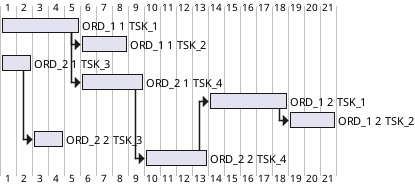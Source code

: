 @startgantt
[ORD_1 1 TSK_1] lasts 5 days
[ORD_1 1 TSK_2] lasts 3 days
[ORD_2 1 TSK_3] lasts 2 days
[ORD_2 1 TSK_4] lasts 4 days
[ORD_1 2 TSK_1] lasts 5 days
[ORD_1 2 TSK_2] lasts 3 days
[ORD_2 2 TSK_3] lasts 2 days
[ORD_2 2 TSK_4] lasts 4 days
[ORD_2 2 TSK_3] starts at [ORD_2 1 TSK_3]'s end
[ORD_1 1 TSK_2] starts at [ORD_1 1 TSK_1]'s end
[ORD_2 1 TSK_4] starts at [ORD_1 1 TSK_1]'s end
[ORD_2 2 TSK_4] starts at [ORD_2 1 TSK_4]'s end
[ORD_1 2 TSK_1] starts at [ORD_2 2 TSK_4]'s end
[ORD_1 2 TSK_2] starts at [ORD_1 2 TSK_1]'s end
@endgantt